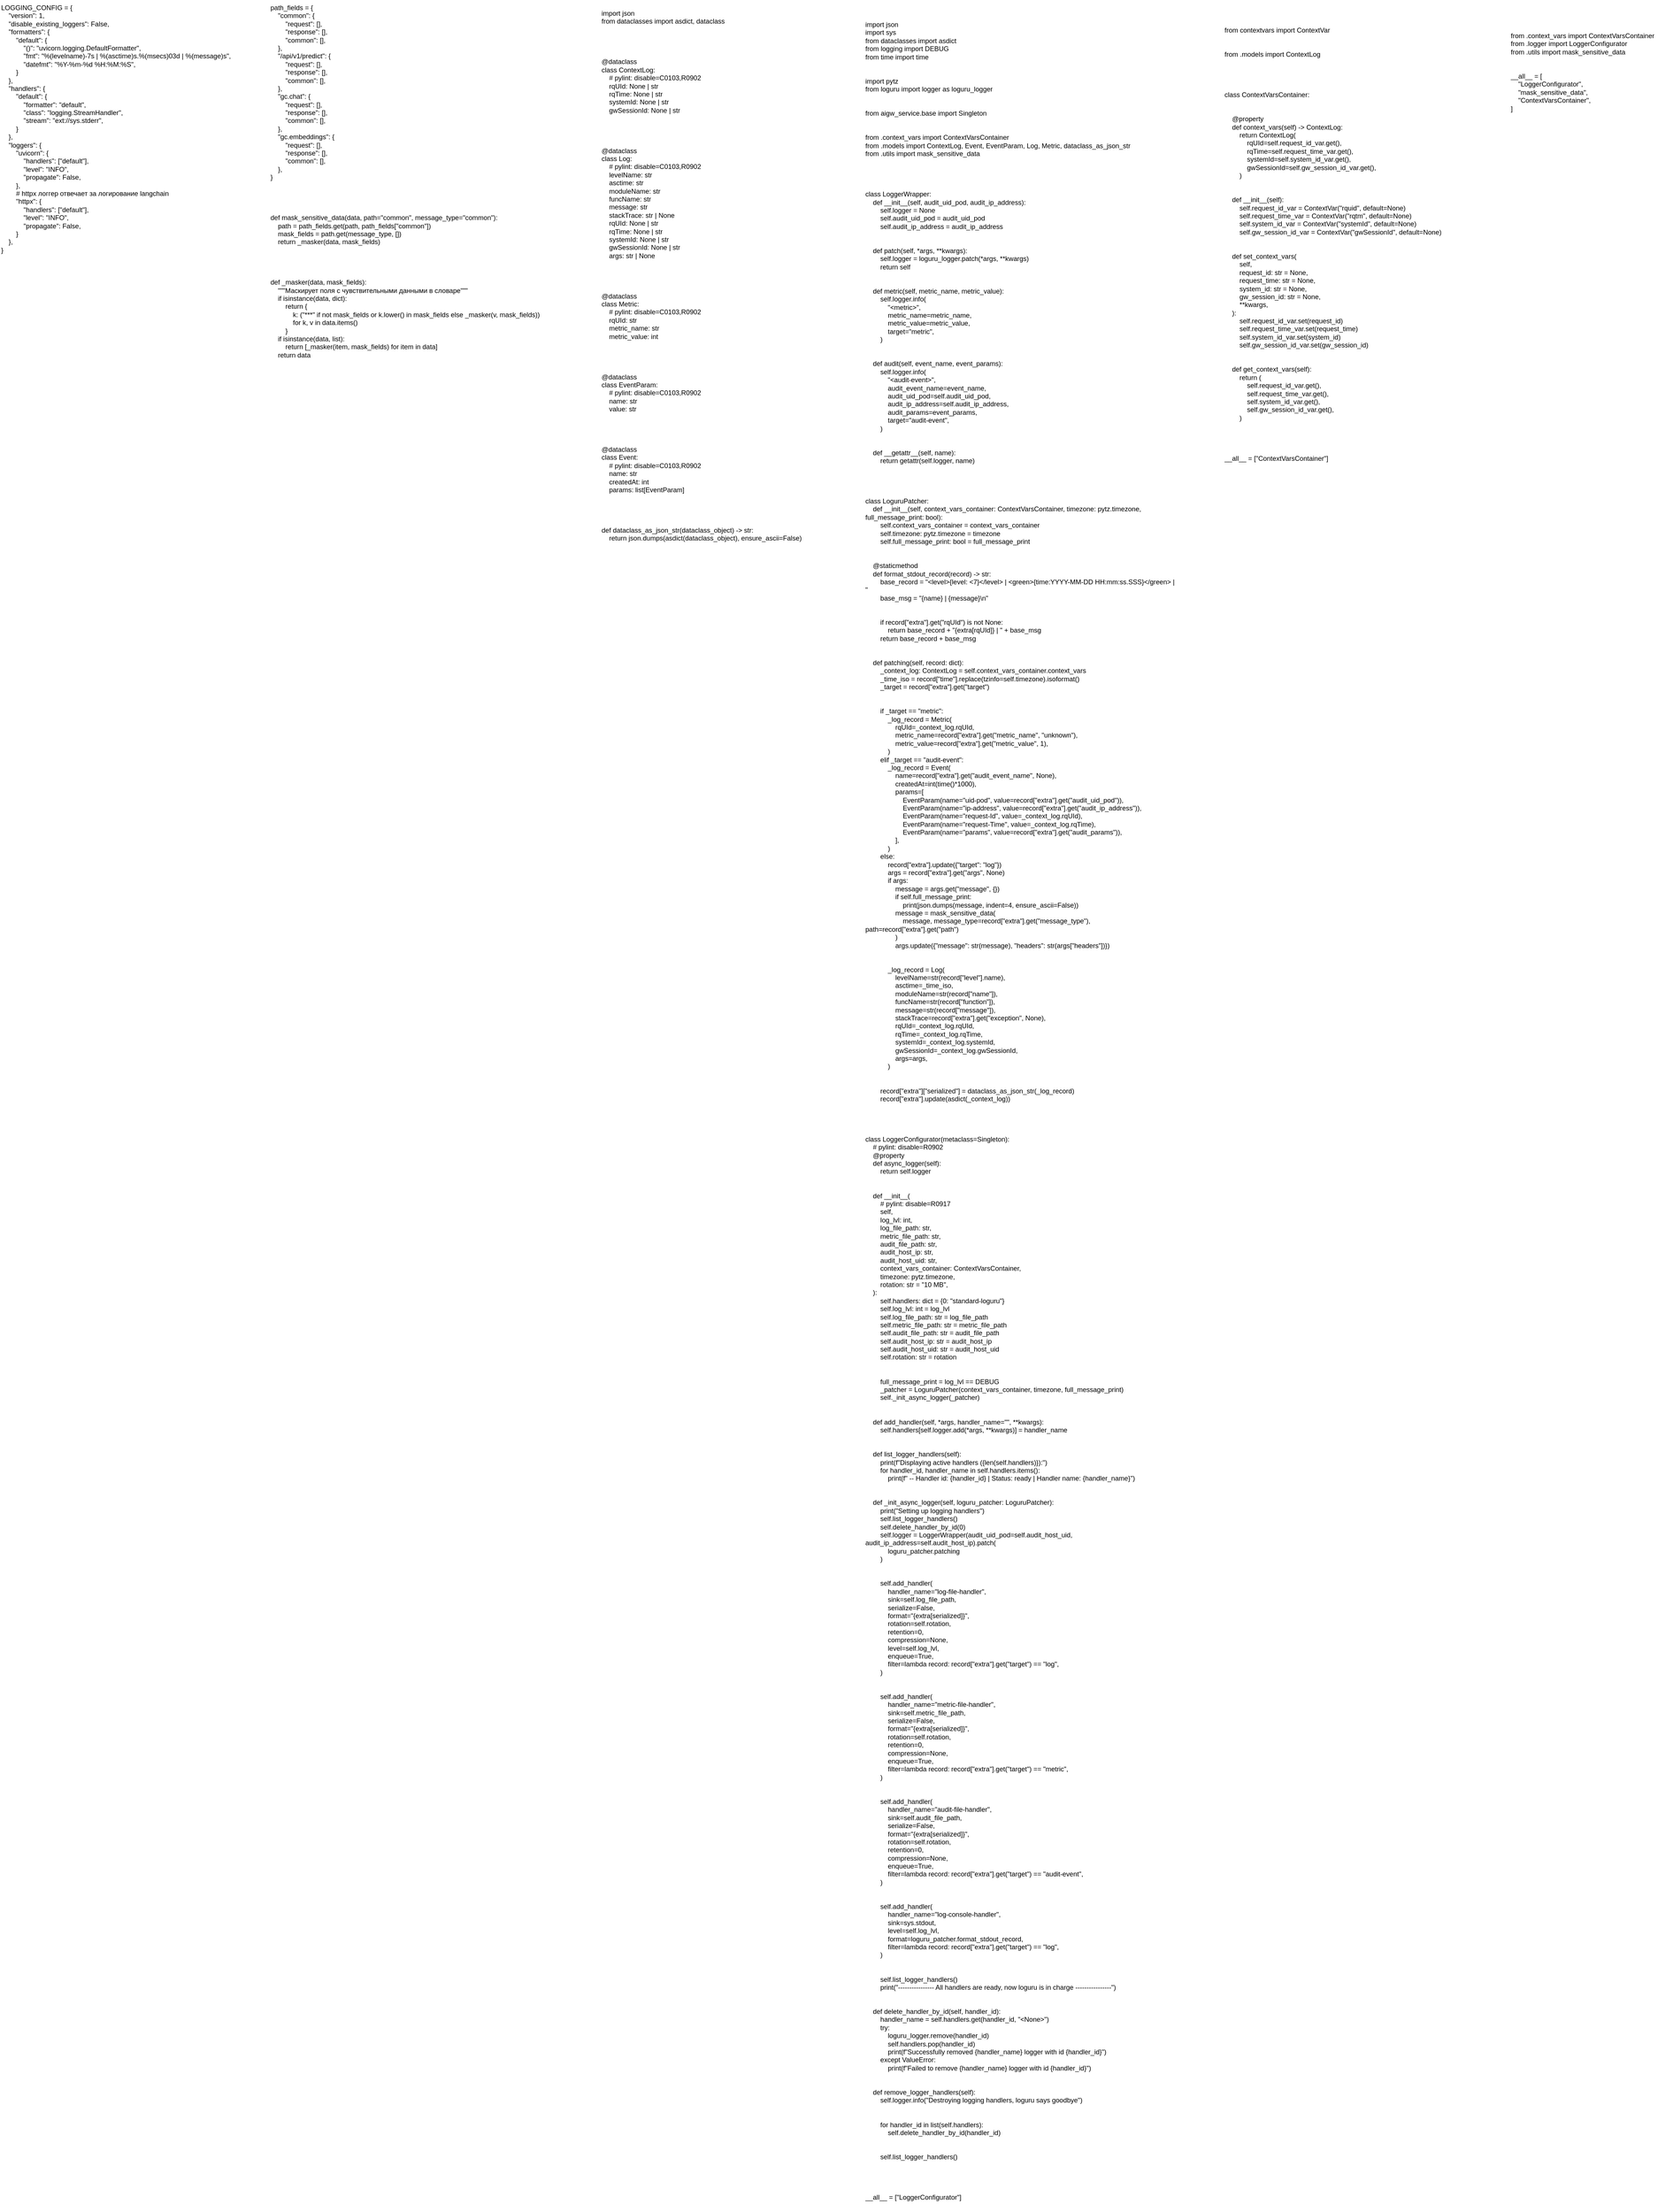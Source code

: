 <mxfile version="27.2.0">
  <diagram name="Страница — 1" id="WULPb32uHRo-QUS4CWuH">
    <mxGraphModel dx="1372" dy="743" grid="1" gridSize="10" guides="1" tooltips="1" connect="1" arrows="1" fold="1" page="1" pageScale="1" pageWidth="3300" pageHeight="4681" math="0" shadow="0">
      <root>
        <mxCell id="0" />
        <mxCell id="1" parent="0" />
        <UserObject label="LOGGING_CONFIG = {&#xa;    &quot;version&quot;: 1,&#xa;    &quot;disable_existing_loggers&quot;: False,&#xa;    &quot;formatters&quot;: {&#xa;        &quot;default&quot;: {&#xa;            &quot;()&quot;: &quot;uvicorn.logging.DefaultFormatter&quot;,&#xa;            &quot;fmt&quot;: &quot;%(levelname)-7s | %(asctime)s.%(msecs)03d | %(message)s&quot;,&#xa;            &quot;datefmt&quot;: &quot;%Y-%m-%d %H:%M:%S&quot;,&#xa;        }&#xa;    },&#xa;    &quot;handlers&quot;: {&#xa;        &quot;default&quot;: {&#xa;            &quot;formatter&quot;: &quot;default&quot;,&#xa;            &quot;class&quot;: &quot;logging.StreamHandler&quot;,&#xa;            &quot;stream&quot;: &quot;ext://sys.stderr&quot;,&#xa;        }&#xa;    },&#xa;    &quot;loggers&quot;: {&#xa;        &quot;uvicorn&quot;: {&#xa;            &quot;handlers&quot;: [&quot;default&quot;],&#xa;            &quot;level&quot;: &quot;INFO&quot;,&#xa;            &quot;propagate&quot;: False,&#xa;        },&#xa;        # httpx логгер отвечает за логирование langchain&#xa;        &quot;httpx&quot;: {&#xa;            &quot;handlers&quot;: [&quot;default&quot;],&#xa;            &quot;level&quot;: &quot;INFO&quot;,&#xa;            &quot;propagate&quot;: False,&#xa;        }&#xa;    },&#xa;}" link="LOGGING_CONFIG = {&#xa;    &quot;version&quot;: 1,&#xa;    &quot;disable_existing_loggers&quot;: False,&#xa;    &quot;formatters&quot;: {&#xa;        &quot;default&quot;: {&#xa;            &quot;()&quot;: &quot;uvicorn.logging.DefaultFormatter&quot;,&#xa;            &quot;fmt&quot;: &quot;%(levelname)-7s | %(asctime)s.%(msecs)03d | %(message)s&quot;,&#xa;            &quot;datefmt&quot;: &quot;%Y-%m-%d %H:%M:%S&quot;,&#xa;        }&#xa;    },&#xa;    &quot;handlers&quot;: {&#xa;        &quot;default&quot;: {&#xa;            &quot;formatter&quot;: &quot;default&quot;,&#xa;            &quot;class&quot;: &quot;logging.StreamHandler&quot;,&#xa;            &quot;stream&quot;: &quot;ext://sys.stderr&quot;,&#xa;        }&#xa;    },&#xa;    &quot;loggers&quot;: {&#xa;        &quot;uvicorn&quot;: {&#xa;            &quot;handlers&quot;: [&quot;default&quot;],&#xa;            &quot;level&quot;: &quot;INFO&quot;,&#xa;            &quot;propagate&quot;: False,&#xa;        },&#xa;        # httpx логгер отвечает за логирование langchain&#xa;        &quot;httpx&quot;: {&#xa;            &quot;handlers&quot;: [&quot;default&quot;],&#xa;            &quot;level&quot;: &quot;INFO&quot;,&#xa;            &quot;propagate&quot;: False,&#xa;        }&#xa;    },&#xa;}" id="SYt-TXJ_Hw24SwqiqHZK-21">
          <mxCell style="text;whiteSpace=wrap;" vertex="1" parent="1">
            <mxGeometry x="40" y="50" width="440" height="470" as="geometry" />
          </mxCell>
        </UserObject>
        <UserObject label="path_fields = {&#xa;    &quot;common&quot;: {&#xa;        &quot;request&quot;: [],&#xa;        &quot;response&quot;: [],&#xa;        &quot;common&quot;: [],&#xa;    },&#xa;    &quot;/api/v1/predict&quot;: {&#xa;        &quot;request&quot;: [],&#xa;        &quot;response&quot;: [],&#xa;        &quot;common&quot;: [],&#xa;    },&#xa;    &quot;gc.chat&quot;: {&#xa;        &quot;request&quot;: [],&#xa;        &quot;response&quot;: [],&#xa;        &quot;common&quot;: [],&#xa;    },&#xa;    &quot;gc.embeddings&quot;: {&#xa;        &quot;request&quot;: [],&#xa;        &quot;response&quot;: [],&#xa;        &quot;common&quot;: [],&#xa;    },&#xa;}&#xa;&#xa;&#xa;&#xa;&#xa;def mask_sensitive_data(data, path=&quot;common&quot;, message_type=&quot;common&quot;):&#xa;    path = path_fields.get(path, path_fields[&quot;common&quot;])&#xa;    mask_fields = path.get(message_type, [])&#xa;    return _masker(data, mask_fields)&#xa;&#xa;&#xa;&#xa;&#xa;def _masker(data, mask_fields):&#xa;    &quot;&quot;&quot;Маскирует поля с чувствительными данными в словаре&quot;&quot;&quot;&#xa;    if isinstance(data, dict):&#xa;        return {&#xa;            k: (&quot;***&quot; if not mask_fields or k.lower() in mask_fields else _masker(v, mask_fields))&#xa;            for k, v in data.items()&#xa;        }&#xa;    if isinstance(data, list):&#xa;        return [_masker(item, mask_fields) for item in data]&#xa;    return data" link="path_fields = {&#xa;    &quot;common&quot;: {&#xa;        &quot;request&quot;: [],&#xa;        &quot;response&quot;: [],&#xa;        &quot;common&quot;: [],&#xa;    },&#xa;    &quot;/api/v1/predict&quot;: {&#xa;        &quot;request&quot;: [],&#xa;        &quot;response&quot;: [],&#xa;        &quot;common&quot;: [],&#xa;    },&#xa;    &quot;gc.chat&quot;: {&#xa;        &quot;request&quot;: [],&#xa;        &quot;response&quot;: [],&#xa;        &quot;common&quot;: [],&#xa;    },&#xa;    &quot;gc.embeddings&quot;: {&#xa;        &quot;request&quot;: [],&#xa;        &quot;response&quot;: [],&#xa;        &quot;common&quot;: [],&#xa;    },&#xa;}&#xa;&#xa;&#xa;&#xa;&#xa;def mask_sensitive_data(data, path=&quot;common&quot;, message_type=&quot;common&quot;):&#xa;    path = path_fields.get(path, path_fields[&quot;common&quot;])&#xa;    mask_fields = path.get(message_type, [])&#xa;    return _masker(data, mask_fields)&#xa;&#xa;&#xa;&#xa;&#xa;def _masker(data, mask_fields):&#xa;    &quot;&quot;&quot;Маскирует поля с чувствительными данными в словаре&quot;&quot;&quot;&#xa;    if isinstance(data, dict):&#xa;        return {&#xa;            k: (&quot;***&quot; if not mask_fields or k.lower() in mask_fields else _masker(v, mask_fields))&#xa;            for k, v in data.items()&#xa;        }&#xa;    if isinstance(data, list):&#xa;        return [_masker(item, mask_fields) for item in data]&#xa;    return data" id="SYt-TXJ_Hw24SwqiqHZK-22">
          <mxCell style="text;whiteSpace=wrap;" vertex="1" parent="1">
            <mxGeometry x="520" y="50" width="510" height="660" as="geometry" />
          </mxCell>
        </UserObject>
        <UserObject label="import json&#xa;from dataclasses import asdict, dataclass&#xa;&#xa;&#xa;&#xa;&#xa;@dataclass&#xa;class ContextLog:&#xa;    # pylint: disable=C0103,R0902&#xa;    rqUId: None | str&#xa;    rqTime: None | str&#xa;    systemId: None | str&#xa;    gwSessionId: None | str&#xa;&#xa;&#xa;&#xa;&#xa;@dataclass&#xa;class Log:&#xa;    # pylint: disable=C0103,R0902&#xa;    levelName: str&#xa;    asctime: str&#xa;    moduleName: str&#xa;    funcName: str&#xa;    message: str&#xa;    stackTrace: str | None&#xa;    rqUId: None | str&#xa;    rqTime: None | str&#xa;    systemId: None | str&#xa;    gwSessionId: None | str&#xa;    args: str | None&#xa;&#xa;&#xa;&#xa;&#xa;@dataclass&#xa;class Metric:&#xa;    # pylint: disable=C0103,R0902&#xa;    rqUId: str&#xa;    metric_name: str&#xa;    metric_value: int&#xa;&#xa;&#xa;&#xa;&#xa;@dataclass&#xa;class EventParam:&#xa;    # pylint: disable=C0103,R0902&#xa;    name: str&#xa;    value: str&#xa;&#xa;&#xa;&#xa;&#xa;@dataclass&#xa;class Event:&#xa;    # pylint: disable=C0103,R0902&#xa;    name: str&#xa;    createdAt: int&#xa;    params: list[EventParam]&#xa;&#xa;&#xa;&#xa;&#xa;def dataclass_as_json_str(dataclass_object) -&gt; str:&#xa;    return json.dumps(asdict(dataclass_object), ensure_ascii=False)" link="import json&#xa;from dataclasses import asdict, dataclass&#xa;&#xa;&#xa;&#xa;&#xa;@dataclass&#xa;class ContextLog:&#xa;    # pylint: disable=C0103,R0902&#xa;    rqUId: None | str&#xa;    rqTime: None | str&#xa;    systemId: None | str&#xa;    gwSessionId: None | str&#xa;&#xa;&#xa;&#xa;&#xa;@dataclass&#xa;class Log:&#xa;    # pylint: disable=C0103,R0902&#xa;    levelName: str&#xa;    asctime: str&#xa;    moduleName: str&#xa;    funcName: str&#xa;    message: str&#xa;    stackTrace: str | None&#xa;    rqUId: None | str&#xa;    rqTime: None | str&#xa;    systemId: None | str&#xa;    gwSessionId: None | str&#xa;    args: str | None&#xa;&#xa;&#xa;&#xa;&#xa;@dataclass&#xa;class Metric:&#xa;    # pylint: disable=C0103,R0902&#xa;    rqUId: str&#xa;    metric_name: str&#xa;    metric_value: int&#xa;&#xa;&#xa;&#xa;&#xa;@dataclass&#xa;class EventParam:&#xa;    # pylint: disable=C0103,R0902&#xa;    name: str&#xa;    value: str&#xa;&#xa;&#xa;&#xa;&#xa;@dataclass&#xa;class Event:&#xa;    # pylint: disable=C0103,R0902&#xa;    name: str&#xa;    createdAt: int&#xa;    params: list[EventParam]&#xa;&#xa;&#xa;&#xa;&#xa;def dataclass_as_json_str(dataclass_object) -&gt; str:&#xa;    return json.dumps(asdict(dataclass_object), ensure_ascii=False)" id="SYt-TXJ_Hw24SwqiqHZK-23">
          <mxCell style="text;whiteSpace=wrap;" vertex="1" parent="1">
            <mxGeometry x="1110" y="60" width="390" height="970" as="geometry" />
          </mxCell>
        </UserObject>
        <UserObject label="import json&#xa;import sys&#xa;from dataclasses import asdict&#xa;from logging import DEBUG&#xa;from time import time&#xa;&#xa;&#xa;import pytz&#xa;from loguru import logger as loguru_logger&#xa;&#xa;&#xa;from aigw_service.base import Singleton&#xa;&#xa;&#xa;from .context_vars import ContextVarsContainer&#xa;from .models import ContextLog, Event, EventParam, Log, Metric, dataclass_as_json_str&#xa;from .utils import mask_sensitive_data&#xa;&#xa;&#xa;&#xa;&#xa;class LoggerWrapper:&#xa;    def __init__(self, audit_uid_pod, audit_ip_address):&#xa;        self.logger = None&#xa;        self.audit_uid_pod = audit_uid_pod&#xa;        self.audit_ip_address = audit_ip_address&#xa;&#xa;&#xa;    def patch(self, *args, **kwargs):&#xa;        self.logger = loguru_logger.patch(*args, **kwargs)&#xa;        return self&#xa;&#xa;&#xa;    def metric(self, metric_name, metric_value):&#xa;        self.logger.info(&#xa;            &quot;&lt;metric&gt;&quot;,&#xa;            metric_name=metric_name,&#xa;            metric_value=metric_value,&#xa;            target=&quot;metric&quot;,&#xa;        )&#xa;&#xa;&#xa;    def audit(self, event_name, event_params):&#xa;        self.logger.info(&#xa;            &quot;&lt;audit-event&gt;&quot;,&#xa;            audit_event_name=event_name,&#xa;            audit_uid_pod=self.audit_uid_pod,&#xa;            audit_ip_address=self.audit_ip_address,&#xa;            audit_params=event_params,&#xa;            target=&quot;audit-event&quot;,&#xa;        )&#xa;&#xa;&#xa;    def __getattr__(self, name):&#xa;        return getattr(self.logger, name)&#xa;&#xa;&#xa;&#xa;&#xa;class LoguruPatcher:&#xa;    def __init__(self, context_vars_container: ContextVarsContainer, timezone: pytz.timezone, full_message_print: bool):&#xa;        self.context_vars_container = context_vars_container&#xa;        self.timezone: pytz.timezone = timezone&#xa;        self.full_message_print: bool = full_message_print&#xa;&#xa;&#xa;    @staticmethod&#xa;    def format_stdout_record(record) -&gt; str:&#xa;        base_record = &quot;&lt;level&gt;{level: &lt;7}&lt;/level&gt; | &lt;green&gt;{time:YYYY-MM-DD HH:mm:ss.SSS}&lt;/green&gt; | &quot;&#xa;        base_msg = &quot;{name} | {message}\n&quot;&#xa;&#xa;&#xa;        if record[&quot;extra&quot;].get(&quot;rqUId&quot;) is not None:&#xa;            return base_record + &quot;{extra[rqUId]} | &quot; + base_msg&#xa;        return base_record + base_msg&#xa;&#xa;&#xa;    def patching(self, record: dict):&#xa;        _context_log: ContextLog = self.context_vars_container.context_vars&#xa;        _time_iso = record[&quot;time&quot;].replace(tzinfo=self.timezone).isoformat()&#xa;        _target = record[&quot;extra&quot;].get(&quot;target&quot;)&#xa;&#xa;&#xa;        if _target == &quot;metric&quot;:&#xa;            _log_record = Metric(&#xa;                rqUId=_context_log.rqUId,&#xa;                metric_name=record[&quot;extra&quot;].get(&quot;metric_name&quot;, &quot;unknown&quot;),&#xa;                metric_value=record[&quot;extra&quot;].get(&quot;metric_value&quot;, 1),&#xa;            )&#xa;        elif _target == &quot;audit-event&quot;:&#xa;            _log_record = Event(&#xa;                name=record[&quot;extra&quot;].get(&quot;audit_event_name&quot;, None),&#xa;                createdAt=int(time()*1000),&#xa;                params=[&#xa;                    EventParam(name=&quot;uid-pod&quot;, value=record[&quot;extra&quot;].get(&quot;audit_uid_pod&quot;)),&#xa;                    EventParam(name=&quot;ip-address&quot;, value=record[&quot;extra&quot;].get(&quot;audit_ip_address&quot;)),&#xa;                    EventParam(name=&quot;request-Id&quot;, value=_context_log.rqUId),&#xa;                    EventParam(name=&quot;request-Time&quot;, value=_context_log.rqTime),&#xa;                    EventParam(name=&quot;params&quot;, value=record[&quot;extra&quot;].get(&quot;audit_params&quot;)),&#xa;                ],&#xa;            )&#xa;        else:&#xa;            record[&quot;extra&quot;].update({&quot;target&quot;: &quot;log&quot;})&#xa;            args = record[&quot;extra&quot;].get(&quot;args&quot;, None)&#xa;            if args:&#xa;                message = args.get(&quot;message&quot;, {})&#xa;                if self.full_message_print:&#xa;                    print(json.dumps(message, indent=4, ensure_ascii=False))&#xa;                message = mask_sensitive_data(&#xa;                    message, message_type=record[&quot;extra&quot;].get(&quot;message_type&quot;), path=record[&quot;extra&quot;].get(&quot;path&quot;)&#xa;                )&#xa;                args.update({&quot;message&quot;: str(message), &quot;headers&quot;: str(args[&quot;headers&quot;])})&#xa;&#xa;&#xa;            _log_record = Log(&#xa;                levelName=str(record[&quot;level&quot;].name),&#xa;                asctime=_time_iso,&#xa;                moduleName=str(record[&quot;name&quot;]),&#xa;                funcName=str(record[&quot;function&quot;]),&#xa;                message=str(record[&quot;message&quot;]),&#xa;                stackTrace=record[&quot;extra&quot;].get(&quot;exception&quot;, None),&#xa;                rqUId=_context_log.rqUId,&#xa;                rqTime=_context_log.rqTime,&#xa;                systemId=_context_log.systemId,&#xa;                gwSessionId=_context_log.gwSessionId,&#xa;                args=args,&#xa;            )&#xa;&#xa;&#xa;        record[&quot;extra&quot;][&quot;serialized&quot;] = dataclass_as_json_str(_log_record)&#xa;        record[&quot;extra&quot;].update(asdict(_context_log))&#xa;&#xa;&#xa;&#xa;&#xa;class LoggerConfigurator(metaclass=Singleton):&#xa;    # pylint: disable=R0902&#xa;    @property&#xa;    def async_logger(self):&#xa;        return self.logger&#xa;&#xa;&#xa;    def __init__(&#xa;        # pylint: disable=R0917&#xa;        self,&#xa;        log_lvl: int,&#xa;        log_file_path: str,&#xa;        metric_file_path: str,&#xa;        audit_file_path: str,&#xa;        audit_host_ip: str,&#xa;        audit_host_uid: str,&#xa;        context_vars_container: ContextVarsContainer,&#xa;        timezone: pytz.timezone,&#xa;        rotation: str = &quot;10 MB&quot;,&#xa;    ):&#xa;        self.handlers: dict = {0: &quot;standard-loguru&quot;}&#xa;        self.log_lvl: int = log_lvl&#xa;        self.log_file_path: str = log_file_path&#xa;        self.metric_file_path: str = metric_file_path&#xa;        self.audit_file_path: str = audit_file_path&#xa;        self.audit_host_ip: str = audit_host_ip&#xa;        self.audit_host_uid: str = audit_host_uid&#xa;        self.rotation: str = rotation&#xa;&#xa;&#xa;        full_message_print = log_lvl == DEBUG&#xa;        _patcher = LoguruPatcher(context_vars_container, timezone, full_message_print)&#xa;        self._init_async_logger(_patcher)&#xa;&#xa;&#xa;    def add_handler(self, *args, handler_name=&quot;&quot;, **kwargs):&#xa;        self.handlers[self.logger.add(*args, **kwargs)] = handler_name&#xa;&#xa;&#xa;    def list_logger_handlers(self):&#xa;        print(f&quot;Displaying active handlers ({len(self.handlers)}):&quot;)&#xa;        for handler_id, handler_name in self.handlers.items():&#xa;            print(f&quot; -- Handler id: {handler_id} | Status: ready | Handler name: {handler_name}&quot;)&#xa;&#xa;&#xa;    def _init_async_logger(self, loguru_patcher: LoguruPatcher):&#xa;        print(&quot;Setting up logging handlers&quot;)&#xa;        self.list_logger_handlers()&#xa;        self.delete_handler_by_id(0)&#xa;        self.logger = LoggerWrapper(audit_uid_pod=self.audit_host_uid, audit_ip_address=self.audit_host_ip).patch(&#xa;            loguru_patcher.patching&#xa;        )&#xa;&#xa;&#xa;        self.add_handler(&#xa;            handler_name=&quot;log-file-handler&quot;,&#xa;            sink=self.log_file_path,&#xa;            serialize=False,&#xa;            format=&quot;{extra[serialized]}&quot;,&#xa;            rotation=self.rotation,&#xa;            retention=0,&#xa;            compression=None,&#xa;            level=self.log_lvl,&#xa;            enqueue=True,&#xa;            filter=lambda record: record[&quot;extra&quot;].get(&quot;target&quot;) == &quot;log&quot;,&#xa;        )&#xa;&#xa;&#xa;        self.add_handler(&#xa;            handler_name=&quot;metric-file-handler&quot;,&#xa;            sink=self.metric_file_path,&#xa;            serialize=False,&#xa;            format=&quot;{extra[serialized]}&quot;,&#xa;            rotation=self.rotation,&#xa;            retention=0,&#xa;            compression=None,&#xa;            enqueue=True,&#xa;            filter=lambda record: record[&quot;extra&quot;].get(&quot;target&quot;) == &quot;metric&quot;,&#xa;        )&#xa;&#xa;&#xa;        self.add_handler(&#xa;            handler_name=&quot;audit-file-handler&quot;,&#xa;            sink=self.audit_file_path,&#xa;            serialize=False,&#xa;            format=&quot;{extra[serialized]}&quot;,&#xa;            rotation=self.rotation,&#xa;            retention=0,&#xa;            compression=None,&#xa;            enqueue=True,&#xa;            filter=lambda record: record[&quot;extra&quot;].get(&quot;target&quot;) == &quot;audit-event&quot;,&#xa;        )&#xa;&#xa;&#xa;        self.add_handler(&#xa;            handler_name=&quot;log-console-handler&quot;,&#xa;            sink=sys.stdout,&#xa;            level=self.log_lvl,&#xa;            format=loguru_patcher.format_stdout_record,&#xa;            filter=lambda record: record[&quot;extra&quot;].get(&quot;target&quot;) == &quot;log&quot;,&#xa;        )&#xa;&#xa;&#xa;        self.list_logger_handlers()&#xa;        print(&quot;---------------- All handlers are ready, now loguru is in charge ----------------&quot;)&#xa;&#xa;&#xa;    def delete_handler_by_id(self, handler_id):&#xa;        handler_name = self.handlers.get(handler_id, &quot;&lt;None&gt;&quot;)&#xa;        try:&#xa;            loguru_logger.remove(handler_id)&#xa;            self.handlers.pop(handler_id)&#xa;            print(f&quot;Successfully removed {handler_name} logger with id {handler_id}&quot;)&#xa;        except ValueError:&#xa;            print(f&quot;Failed to remove {handler_name} logger with id {handler_id}&quot;)&#xa;&#xa;&#xa;    def remove_logger_handlers(self):&#xa;        self.logger.info(&quot;Destroying logging handlers, loguru says goodbye&quot;)&#xa;&#xa;&#xa;        for handler_id in list(self.handlers):&#xa;            self.delete_handler_by_id(handler_id)&#xa;&#xa;&#xa;        self.list_logger_handlers()&#xa;&#xa;&#xa;&#xa;&#xa;__all__ = [&quot;LoggerConfigurator&quot;]" link="import json&#xa;import sys&#xa;from dataclasses import asdict&#xa;from logging import DEBUG&#xa;from time import time&#xa;&#xa;&#xa;import pytz&#xa;from loguru import logger as loguru_logger&#xa;&#xa;&#xa;from aigw_service.base import Singleton&#xa;&#xa;&#xa;from .context_vars import ContextVarsContainer&#xa;from .models import ContextLog, Event, EventParam, Log, Metric, dataclass_as_json_str&#xa;from .utils import mask_sensitive_data&#xa;&#xa;&#xa;&#xa;&#xa;class LoggerWrapper:&#xa;    def __init__(self, audit_uid_pod, audit_ip_address):&#xa;        self.logger = None&#xa;        self.audit_uid_pod = audit_uid_pod&#xa;        self.audit_ip_address = audit_ip_address&#xa;&#xa;&#xa;    def patch(self, *args, **kwargs):&#xa;        self.logger = loguru_logger.patch(*args, **kwargs)&#xa;        return self&#xa;&#xa;&#xa;    def metric(self, metric_name, metric_value):&#xa;        self.logger.info(&#xa;            &quot;&lt;metric&gt;&quot;,&#xa;            metric_name=metric_name,&#xa;            metric_value=metric_value,&#xa;            target=&quot;metric&quot;,&#xa;        )&#xa;&#xa;&#xa;    def audit(self, event_name, event_params):&#xa;        self.logger.info(&#xa;            &quot;&lt;audit-event&gt;&quot;,&#xa;            audit_event_name=event_name,&#xa;            audit_uid_pod=self.audit_uid_pod,&#xa;            audit_ip_address=self.audit_ip_address,&#xa;            audit_params=event_params,&#xa;            target=&quot;audit-event&quot;,&#xa;        )&#xa;&#xa;&#xa;    def __getattr__(self, name):&#xa;        return getattr(self.logger, name)&#xa;&#xa;&#xa;&#xa;&#xa;class LoguruPatcher:&#xa;    def __init__(self, context_vars_container: ContextVarsContainer, timezone: pytz.timezone, full_message_print: bool):&#xa;        self.context_vars_container = context_vars_container&#xa;        self.timezone: pytz.timezone = timezone&#xa;        self.full_message_print: bool = full_message_print&#xa;&#xa;&#xa;    @staticmethod&#xa;    def format_stdout_record(record) -&gt; str:&#xa;        base_record = &quot;&lt;level&gt;{level: &lt;7}&lt;/level&gt; | &lt;green&gt;{time:YYYY-MM-DD HH:mm:ss.SSS}&lt;/green&gt; | &quot;&#xa;        base_msg = &quot;{name} | {message}\n&quot;&#xa;&#xa;&#xa;        if record[&quot;extra&quot;].get(&quot;rqUId&quot;) is not None:&#xa;            return base_record + &quot;{extra[rqUId]} | &quot; + base_msg&#xa;        return base_record + base_msg&#xa;&#xa;&#xa;    def patching(self, record: dict):&#xa;        _context_log: ContextLog = self.context_vars_container.context_vars&#xa;        _time_iso = record[&quot;time&quot;].replace(tzinfo=self.timezone).isoformat()&#xa;        _target = record[&quot;extra&quot;].get(&quot;target&quot;)&#xa;&#xa;&#xa;        if _target == &quot;metric&quot;:&#xa;            _log_record = Metric(&#xa;                rqUId=_context_log.rqUId,&#xa;                metric_name=record[&quot;extra&quot;].get(&quot;metric_name&quot;, &quot;unknown&quot;),&#xa;                metric_value=record[&quot;extra&quot;].get(&quot;metric_value&quot;, 1),&#xa;            )&#xa;        elif _target == &quot;audit-event&quot;:&#xa;            _log_record = Event(&#xa;                name=record[&quot;extra&quot;].get(&quot;audit_event_name&quot;, None),&#xa;                createdAt=int(time()*1000),&#xa;                params=[&#xa;                    EventParam(name=&quot;uid-pod&quot;, value=record[&quot;extra&quot;].get(&quot;audit_uid_pod&quot;)),&#xa;                    EventParam(name=&quot;ip-address&quot;, value=record[&quot;extra&quot;].get(&quot;audit_ip_address&quot;)),&#xa;                    EventParam(name=&quot;request-Id&quot;, value=_context_log.rqUId),&#xa;                    EventParam(name=&quot;request-Time&quot;, value=_context_log.rqTime),&#xa;                    EventParam(name=&quot;params&quot;, value=record[&quot;extra&quot;].get(&quot;audit_params&quot;)),&#xa;                ],&#xa;            )&#xa;        else:&#xa;            record[&quot;extra&quot;].update({&quot;target&quot;: &quot;log&quot;})&#xa;            args = record[&quot;extra&quot;].get(&quot;args&quot;, None)&#xa;            if args:&#xa;                message = args.get(&quot;message&quot;, {})&#xa;                if self.full_message_print:&#xa;                    print(json.dumps(message, indent=4, ensure_ascii=False))&#xa;                message = mask_sensitive_data(&#xa;                    message, message_type=record[&quot;extra&quot;].get(&quot;message_type&quot;), path=record[&quot;extra&quot;].get(&quot;path&quot;)&#xa;                )&#xa;                args.update({&quot;message&quot;: str(message), &quot;headers&quot;: str(args[&quot;headers&quot;])})&#xa;&#xa;&#xa;            _log_record = Log(&#xa;                levelName=str(record[&quot;level&quot;].name),&#xa;                asctime=_time_iso,&#xa;                moduleName=str(record[&quot;name&quot;]),&#xa;                funcName=str(record[&quot;function&quot;]),&#xa;                message=str(record[&quot;message&quot;]),&#xa;                stackTrace=record[&quot;extra&quot;].get(&quot;exception&quot;, None),&#xa;                rqUId=_context_log.rqUId,&#xa;                rqTime=_context_log.rqTime,&#xa;                systemId=_context_log.systemId,&#xa;                gwSessionId=_context_log.gwSessionId,&#xa;                args=args,&#xa;            )&#xa;&#xa;&#xa;        record[&quot;extra&quot;][&quot;serialized&quot;] = dataclass_as_json_str(_log_record)&#xa;        record[&quot;extra&quot;].update(asdict(_context_log))&#xa;&#xa;&#xa;&#xa;&#xa;class LoggerConfigurator(metaclass=Singleton):&#xa;    # pylint: disable=R0902&#xa;    @property&#xa;    def async_logger(self):&#xa;        return self.logger&#xa;&#xa;&#xa;    def __init__(&#xa;        # pylint: disable=R0917&#xa;        self,&#xa;        log_lvl: int,&#xa;        log_file_path: str,&#xa;        metric_file_path: str,&#xa;        audit_file_path: str,&#xa;        audit_host_ip: str,&#xa;        audit_host_uid: str,&#xa;        context_vars_container: ContextVarsContainer,&#xa;        timezone: pytz.timezone,&#xa;        rotation: str = &quot;10 MB&quot;,&#xa;    ):&#xa;        self.handlers: dict = {0: &quot;standard-loguru&quot;}&#xa;        self.log_lvl: int = log_lvl&#xa;        self.log_file_path: str = log_file_path&#xa;        self.metric_file_path: str = metric_file_path&#xa;        self.audit_file_path: str = audit_file_path&#xa;        self.audit_host_ip: str = audit_host_ip&#xa;        self.audit_host_uid: str = audit_host_uid&#xa;        self.rotation: str = rotation&#xa;&#xa;&#xa;        full_message_print = log_lvl == DEBUG&#xa;        _patcher = LoguruPatcher(context_vars_container, timezone, full_message_print)&#xa;        self._init_async_logger(_patcher)&#xa;&#xa;&#xa;    def add_handler(self, *args, handler_name=&quot;&quot;, **kwargs):&#xa;        self.handlers[self.logger.add(*args, **kwargs)] = handler_name&#xa;&#xa;&#xa;    def list_logger_handlers(self):&#xa;        print(f&quot;Displaying active handlers ({len(self.handlers)}):&quot;)&#xa;        for handler_id, handler_name in self.handlers.items():&#xa;            print(f&quot; -- Handler id: {handler_id} | Status: ready | Handler name: {handler_name}&quot;)&#xa;&#xa;&#xa;    def _init_async_logger(self, loguru_patcher: LoguruPatcher):&#xa;        print(&quot;Setting up logging handlers&quot;)&#xa;        self.list_logger_handlers()&#xa;        self.delete_handler_by_id(0)&#xa;        self.logger = LoggerWrapper(audit_uid_pod=self.audit_host_uid, audit_ip_address=self.audit_host_ip).patch(&#xa;            loguru_patcher.patching&#xa;        )&#xa;&#xa;&#xa;        self.add_handler(&#xa;            handler_name=&quot;log-file-handler&quot;,&#xa;            sink=self.log_file_path,&#xa;            serialize=False,&#xa;            format=&quot;{extra[serialized]}&quot;,&#xa;            rotation=self.rotation,&#xa;            retention=0,&#xa;            compression=None,&#xa;            level=self.log_lvl,&#xa;            enqueue=True,&#xa;            filter=lambda record: record[&quot;extra&quot;].get(&quot;target&quot;) == &quot;log&quot;,&#xa;        )&#xa;&#xa;&#xa;        self.add_handler(&#xa;            handler_name=&quot;metric-file-handler&quot;,&#xa;            sink=self.metric_file_path,&#xa;            serialize=False,&#xa;            format=&quot;{extra[serialized]}&quot;,&#xa;            rotation=self.rotation,&#xa;            retention=0,&#xa;            compression=None,&#xa;            enqueue=True,&#xa;            filter=lambda record: record[&quot;extra&quot;].get(&quot;target&quot;) == &quot;metric&quot;,&#xa;        )&#xa;&#xa;&#xa;        self.add_handler(&#xa;            handler_name=&quot;audit-file-handler&quot;,&#xa;            sink=self.audit_file_path,&#xa;            serialize=False,&#xa;            format=&quot;{extra[serialized]}&quot;,&#xa;            rotation=self.rotation,&#xa;            retention=0,&#xa;            compression=None,&#xa;            enqueue=True,&#xa;            filter=lambda record: record[&quot;extra&quot;].get(&quot;target&quot;) == &quot;audit-event&quot;,&#xa;        )&#xa;&#xa;&#xa;        self.add_handler(&#xa;            handler_name=&quot;log-console-handler&quot;,&#xa;            sink=sys.stdout,&#xa;            level=self.log_lvl,&#xa;            format=loguru_patcher.format_stdout_record,&#xa;            filter=lambda record: record[&quot;extra&quot;].get(&quot;target&quot;) == &quot;log&quot;,&#xa;        )&#xa;&#xa;&#xa;        self.list_logger_handlers()&#xa;        print(&quot;---------------- All handlers are ready, now loguru is in charge ----------------&quot;)&#xa;&#xa;&#xa;    def delete_handler_by_id(self, handler_id):&#xa;        handler_name = self.handlers.get(handler_id, &quot;&lt;None&gt;&quot;)&#xa;        try:&#xa;            loguru_logger.remove(handler_id)&#xa;            self.handlers.pop(handler_id)&#xa;            print(f&quot;Successfully removed {handler_name} logger with id {handler_id}&quot;)&#xa;        except ValueError:&#xa;            print(f&quot;Failed to remove {handler_name} logger with id {handler_id}&quot;)&#xa;&#xa;&#xa;    def remove_logger_handlers(self):&#xa;        self.logger.info(&quot;Destroying logging handlers, loguru says goodbye&quot;)&#xa;&#xa;&#xa;        for handler_id in list(self.handlers):&#xa;            self.delete_handler_by_id(handler_id)&#xa;&#xa;&#xa;        self.list_logger_handlers()&#xa;&#xa;&#xa;&#xa;&#xa;__all__ = [&quot;LoggerConfigurator&quot;]" id="SYt-TXJ_Hw24SwqiqHZK-24">
          <mxCell style="text;whiteSpace=wrap;" vertex="1" parent="1">
            <mxGeometry x="1580" y="80" width="560" height="3910" as="geometry" />
          </mxCell>
        </UserObject>
        <UserObject label="from contextvars import ContextVar&#xa;&#xa;&#xa;from .models import ContextLog&#xa;&#xa;&#xa;&#xa;&#xa;class ContextVarsContainer:&#xa;&#xa;&#xa;    @property&#xa;    def context_vars(self) -&gt; ContextLog:&#xa;        return ContextLog(&#xa;            rqUId=self.request_id_var.get(),&#xa;            rqTime=self.request_time_var.get(),&#xa;            systemId=self.system_id_var.get(),&#xa;            gwSessionId=self.gw_session_id_var.get(),&#xa;        )&#xa;&#xa;&#xa;    def __init__(self):&#xa;        self.request_id_var = ContextVar(&quot;rquid&quot;, default=None)&#xa;        self.request_time_var = ContextVar(&quot;rqtm&quot;, default=None)&#xa;        self.system_id_var = ContextVar(&quot;systemId&quot;, default=None)&#xa;        self.gw_session_id_var = ContextVar(&quot;gwSessionId&quot;, default=None)&#xa;&#xa;&#xa;    def set_context_vars(&#xa;        self,&#xa;        request_id: str = None,&#xa;        request_time: str = None,&#xa;        system_id: str = None,&#xa;        gw_session_id: str = None,&#xa;        **kwargs,&#xa;    ):&#xa;        self.request_id_var.set(request_id)&#xa;        self.request_time_var.set(request_time)&#xa;        self.system_id_var.set(system_id)&#xa;        self.gw_session_id_var.set(gw_session_id)&#xa;&#xa;&#xa;    def get_context_vars(self):&#xa;        return (&#xa;            self.request_id_var.get(),&#xa;            self.request_time_var.get(),&#xa;            self.system_id_var.get(),&#xa;            self.gw_session_id_var.get(),&#xa;        )&#xa;&#xa;&#xa;&#xa;&#xa;__all__ = [&quot;ContextVarsContainer&quot;]" link="from contextvars import ContextVar&#xa;&#xa;&#xa;from .models import ContextLog&#xa;&#xa;&#xa;&#xa;&#xa;class ContextVarsContainer:&#xa;&#xa;&#xa;    @property&#xa;    def context_vars(self) -&gt; ContextLog:&#xa;        return ContextLog(&#xa;            rqUId=self.request_id_var.get(),&#xa;            rqTime=self.request_time_var.get(),&#xa;            systemId=self.system_id_var.get(),&#xa;            gwSessionId=self.gw_session_id_var.get(),&#xa;        )&#xa;&#xa;&#xa;    def __init__(self):&#xa;        self.request_id_var = ContextVar(&quot;rquid&quot;, default=None)&#xa;        self.request_time_var = ContextVar(&quot;rqtm&quot;, default=None)&#xa;        self.system_id_var = ContextVar(&quot;systemId&quot;, default=None)&#xa;        self.gw_session_id_var = ContextVar(&quot;gwSessionId&quot;, default=None)&#xa;&#xa;&#xa;    def set_context_vars(&#xa;        self,&#xa;        request_id: str = None,&#xa;        request_time: str = None,&#xa;        system_id: str = None,&#xa;        gw_session_id: str = None,&#xa;        **kwargs,&#xa;    ):&#xa;        self.request_id_var.set(request_id)&#xa;        self.request_time_var.set(request_time)&#xa;        self.system_id_var.set(system_id)&#xa;        self.gw_session_id_var.set(gw_session_id)&#xa;&#xa;&#xa;    def get_context_vars(self):&#xa;        return (&#xa;            self.request_id_var.get(),&#xa;            self.request_time_var.get(),&#xa;            self.system_id_var.get(),&#xa;            self.gw_session_id_var.get(),&#xa;        )&#xa;&#xa;&#xa;&#xa;&#xa;__all__ = [&quot;ContextVarsContainer&quot;]" id="SYt-TXJ_Hw24SwqiqHZK-25">
          <mxCell style="text;whiteSpace=wrap;" vertex="1" parent="1">
            <mxGeometry x="2220" y="90" width="420" height="800" as="geometry" />
          </mxCell>
        </UserObject>
        <mxCell id="SYt-TXJ_Hw24SwqiqHZK-26" value="from .context_vars import ContextVarsContainer&#xa;from .logger import LoggerConfigurator&#xa;from .utils import mask_sensitive_data&#xa;&#xa;&#xa;__all__ = [&#xa;    &quot;LoggerConfigurator&quot;,&#xa;    &quot;mask_sensitive_data&quot;,&#xa;    &quot;ContextVarsContainer&quot;,&#xa;]" style="text;whiteSpace=wrap;" vertex="1" parent="1">
          <mxGeometry x="2730" y="100" width="290" height="170" as="geometry" />
        </mxCell>
      </root>
    </mxGraphModel>
  </diagram>
</mxfile>

